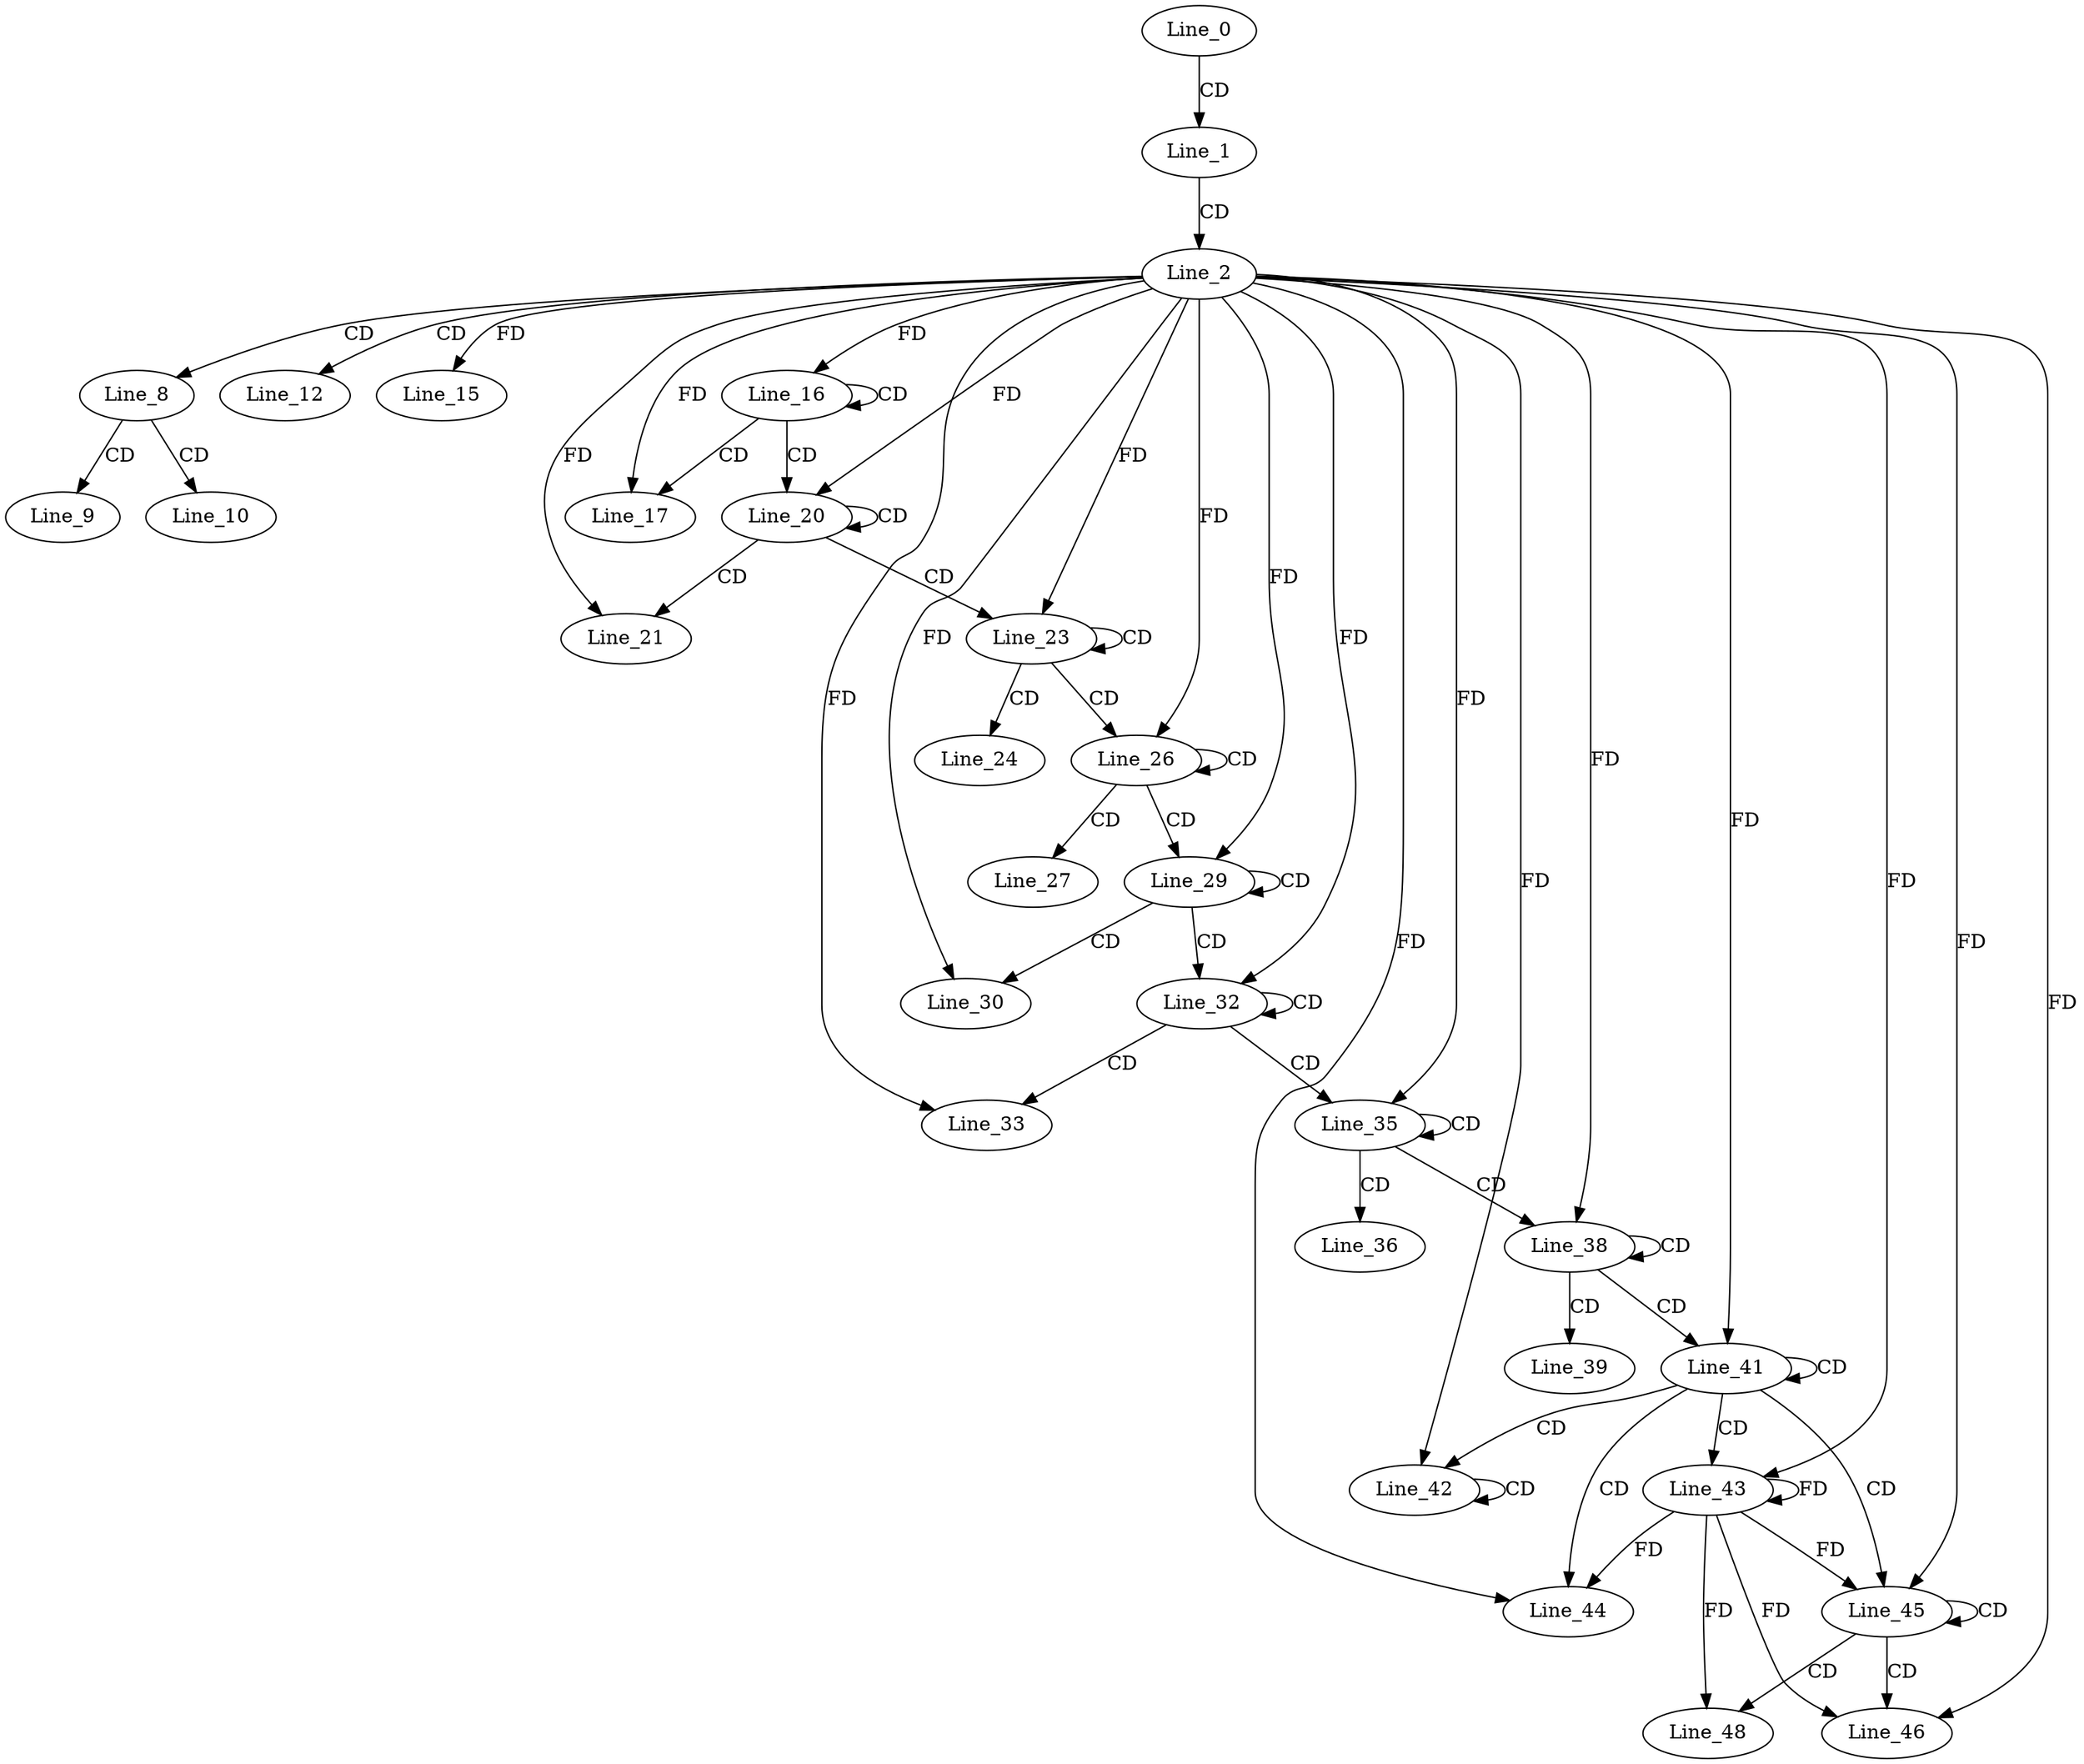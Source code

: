 digraph G {
  Line_0;
  Line_1;
  Line_2;
  Line_8;
  Line_9;
  Line_10;
  Line_12;
  Line_15;
  Line_16;
  Line_16;
  Line_16;
  Line_17;
  Line_20;
  Line_20;
  Line_20;
  Line_21;
  Line_23;
  Line_23;
  Line_23;
  Line_24;
  Line_26;
  Line_26;
  Line_26;
  Line_27;
  Line_29;
  Line_29;
  Line_29;
  Line_30;
  Line_32;
  Line_32;
  Line_32;
  Line_33;
  Line_35;
  Line_35;
  Line_35;
  Line_36;
  Line_38;
  Line_38;
  Line_38;
  Line_39;
  Line_41;
  Line_41;
  Line_41;
  Line_42;
  Line_42;
  Line_42;
  Line_42;
  Line_43;
  Line_44;
  Line_45;
  Line_45;
  Line_45;
  Line_46;
  Line_48;
  Line_0 -> Line_1 [ label="CD" ];
  Line_1 -> Line_2 [ label="CD" ];
  Line_2 -> Line_8 [ label="CD" ];
  Line_8 -> Line_9 [ label="CD" ];
  Line_8 -> Line_10 [ label="CD" ];
  Line_2 -> Line_12 [ label="CD" ];
  Line_2 -> Line_15 [ label="FD" ];
  Line_16 -> Line_16 [ label="CD" ];
  Line_2 -> Line_16 [ label="FD" ];
  Line_16 -> Line_17 [ label="CD" ];
  Line_2 -> Line_17 [ label="FD" ];
  Line_16 -> Line_20 [ label="CD" ];
  Line_20 -> Line_20 [ label="CD" ];
  Line_2 -> Line_20 [ label="FD" ];
  Line_20 -> Line_21 [ label="CD" ];
  Line_2 -> Line_21 [ label="FD" ];
  Line_20 -> Line_23 [ label="CD" ];
  Line_23 -> Line_23 [ label="CD" ];
  Line_2 -> Line_23 [ label="FD" ];
  Line_23 -> Line_24 [ label="CD" ];
  Line_23 -> Line_26 [ label="CD" ];
  Line_26 -> Line_26 [ label="CD" ];
  Line_2 -> Line_26 [ label="FD" ];
  Line_26 -> Line_27 [ label="CD" ];
  Line_26 -> Line_29 [ label="CD" ];
  Line_29 -> Line_29 [ label="CD" ];
  Line_2 -> Line_29 [ label="FD" ];
  Line_29 -> Line_30 [ label="CD" ];
  Line_2 -> Line_30 [ label="FD" ];
  Line_29 -> Line_32 [ label="CD" ];
  Line_32 -> Line_32 [ label="CD" ];
  Line_2 -> Line_32 [ label="FD" ];
  Line_32 -> Line_33 [ label="CD" ];
  Line_2 -> Line_33 [ label="FD" ];
  Line_32 -> Line_35 [ label="CD" ];
  Line_35 -> Line_35 [ label="CD" ];
  Line_2 -> Line_35 [ label="FD" ];
  Line_35 -> Line_36 [ label="CD" ];
  Line_35 -> Line_38 [ label="CD" ];
  Line_38 -> Line_38 [ label="CD" ];
  Line_2 -> Line_38 [ label="FD" ];
  Line_38 -> Line_39 [ label="CD" ];
  Line_38 -> Line_41 [ label="CD" ];
  Line_41 -> Line_41 [ label="CD" ];
  Line_2 -> Line_41 [ label="FD" ];
  Line_41 -> Line_42 [ label="CD" ];
  Line_42 -> Line_42 [ label="CD" ];
  Line_2 -> Line_42 [ label="FD" ];
  Line_41 -> Line_43 [ label="CD" ];
  Line_2 -> Line_43 [ label="FD" ];
  Line_43 -> Line_43 [ label="FD" ];
  Line_41 -> Line_44 [ label="CD" ];
  Line_2 -> Line_44 [ label="FD" ];
  Line_43 -> Line_44 [ label="FD" ];
  Line_41 -> Line_45 [ label="CD" ];
  Line_45 -> Line_45 [ label="CD" ];
  Line_2 -> Line_45 [ label="FD" ];
  Line_43 -> Line_45 [ label="FD" ];
  Line_45 -> Line_46 [ label="CD" ];
  Line_2 -> Line_46 [ label="FD" ];
  Line_43 -> Line_46 [ label="FD" ];
  Line_45 -> Line_48 [ label="CD" ];
  Line_43 -> Line_48 [ label="FD" ];
}
